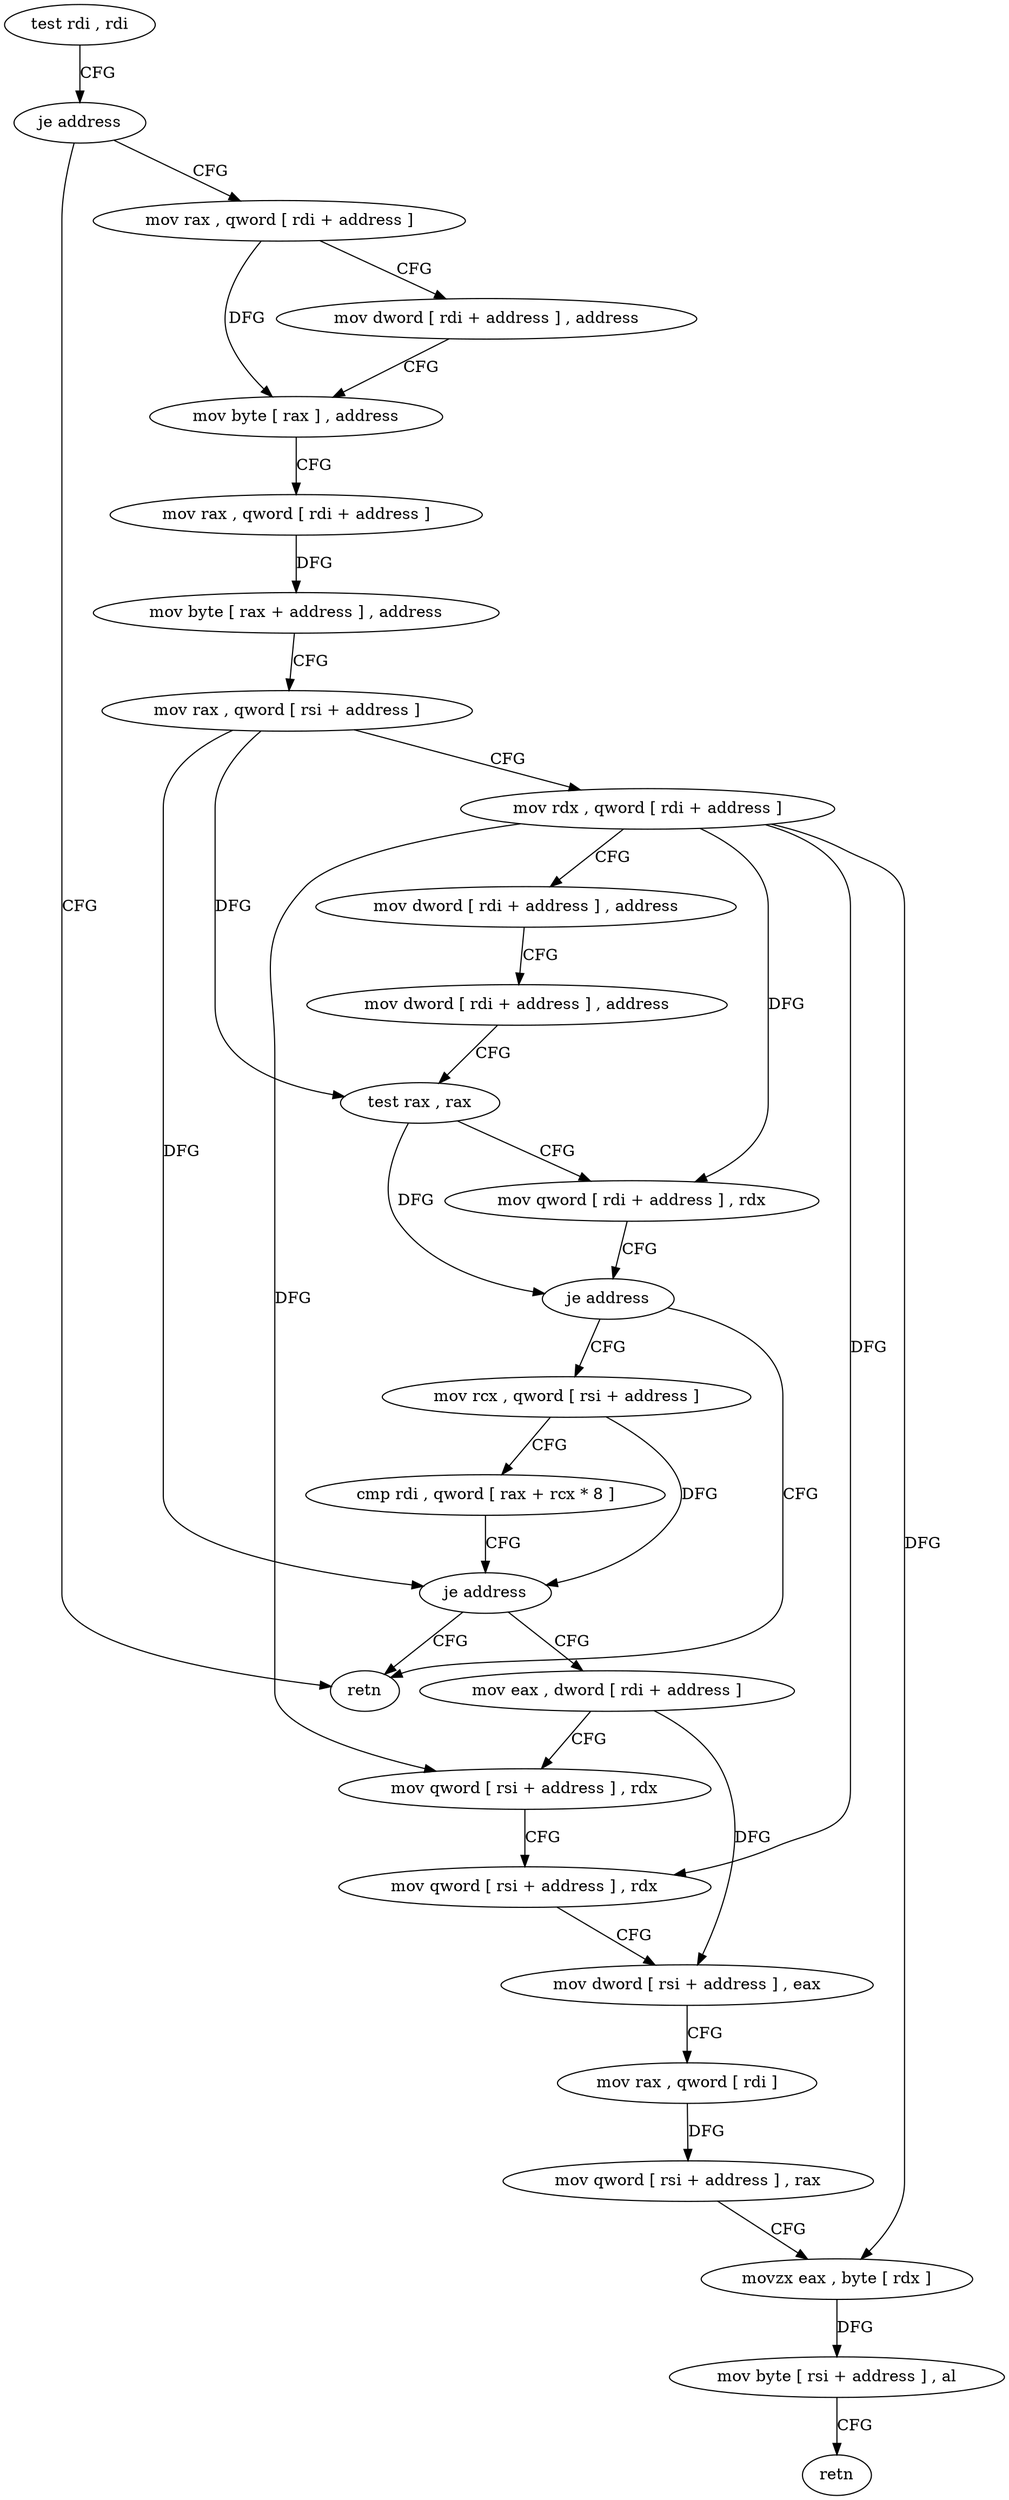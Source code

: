digraph "func" {
"126704" [label = "test rdi , rdi" ]
"126707" [label = "je address" ]
"126772" [label = "retn" ]
"126709" [label = "mov rax , qword [ rdi + address ]" ]
"126713" [label = "mov dword [ rdi + address ] , address" ]
"126720" [label = "mov byte [ rax ] , address" ]
"126723" [label = "mov rax , qword [ rdi + address ]" ]
"126727" [label = "mov byte [ rax + address ] , address" ]
"126731" [label = "mov rax , qword [ rsi + address ]" ]
"126735" [label = "mov rdx , qword [ rdi + address ]" ]
"126739" [label = "mov dword [ rdi + address ] , address" ]
"126746" [label = "mov dword [ rdi + address ] , address" ]
"126753" [label = "test rax , rax" ]
"126756" [label = "mov qword [ rdi + address ] , rdx" ]
"126760" [label = "je address" ]
"126762" [label = "mov rcx , qword [ rsi + address ]" ]
"126766" [label = "cmp rdi , qword [ rax + rcx * 8 ]" ]
"126770" [label = "je address" ]
"126784" [label = "mov eax , dword [ rdi + address ]" ]
"126787" [label = "mov qword [ rsi + address ] , rdx" ]
"126791" [label = "mov qword [ rsi + address ] , rdx" ]
"126798" [label = "mov dword [ rsi + address ] , eax" ]
"126801" [label = "mov rax , qword [ rdi ]" ]
"126804" [label = "mov qword [ rsi + address ] , rax" ]
"126808" [label = "movzx eax , byte [ rdx ]" ]
"126811" [label = "mov byte [ rsi + address ] , al" ]
"126814" [label = "retn" ]
"126704" -> "126707" [ label = "CFG" ]
"126707" -> "126772" [ label = "CFG" ]
"126707" -> "126709" [ label = "CFG" ]
"126709" -> "126713" [ label = "CFG" ]
"126709" -> "126720" [ label = "DFG" ]
"126713" -> "126720" [ label = "CFG" ]
"126720" -> "126723" [ label = "CFG" ]
"126723" -> "126727" [ label = "DFG" ]
"126727" -> "126731" [ label = "CFG" ]
"126731" -> "126735" [ label = "CFG" ]
"126731" -> "126753" [ label = "DFG" ]
"126731" -> "126770" [ label = "DFG" ]
"126735" -> "126739" [ label = "CFG" ]
"126735" -> "126756" [ label = "DFG" ]
"126735" -> "126787" [ label = "DFG" ]
"126735" -> "126791" [ label = "DFG" ]
"126735" -> "126808" [ label = "DFG" ]
"126739" -> "126746" [ label = "CFG" ]
"126746" -> "126753" [ label = "CFG" ]
"126753" -> "126756" [ label = "CFG" ]
"126753" -> "126760" [ label = "DFG" ]
"126756" -> "126760" [ label = "CFG" ]
"126760" -> "126772" [ label = "CFG" ]
"126760" -> "126762" [ label = "CFG" ]
"126762" -> "126766" [ label = "CFG" ]
"126762" -> "126770" [ label = "DFG" ]
"126766" -> "126770" [ label = "CFG" ]
"126770" -> "126784" [ label = "CFG" ]
"126770" -> "126772" [ label = "CFG" ]
"126784" -> "126787" [ label = "CFG" ]
"126784" -> "126798" [ label = "DFG" ]
"126787" -> "126791" [ label = "CFG" ]
"126791" -> "126798" [ label = "CFG" ]
"126798" -> "126801" [ label = "CFG" ]
"126801" -> "126804" [ label = "DFG" ]
"126804" -> "126808" [ label = "CFG" ]
"126808" -> "126811" [ label = "DFG" ]
"126811" -> "126814" [ label = "CFG" ]
}
